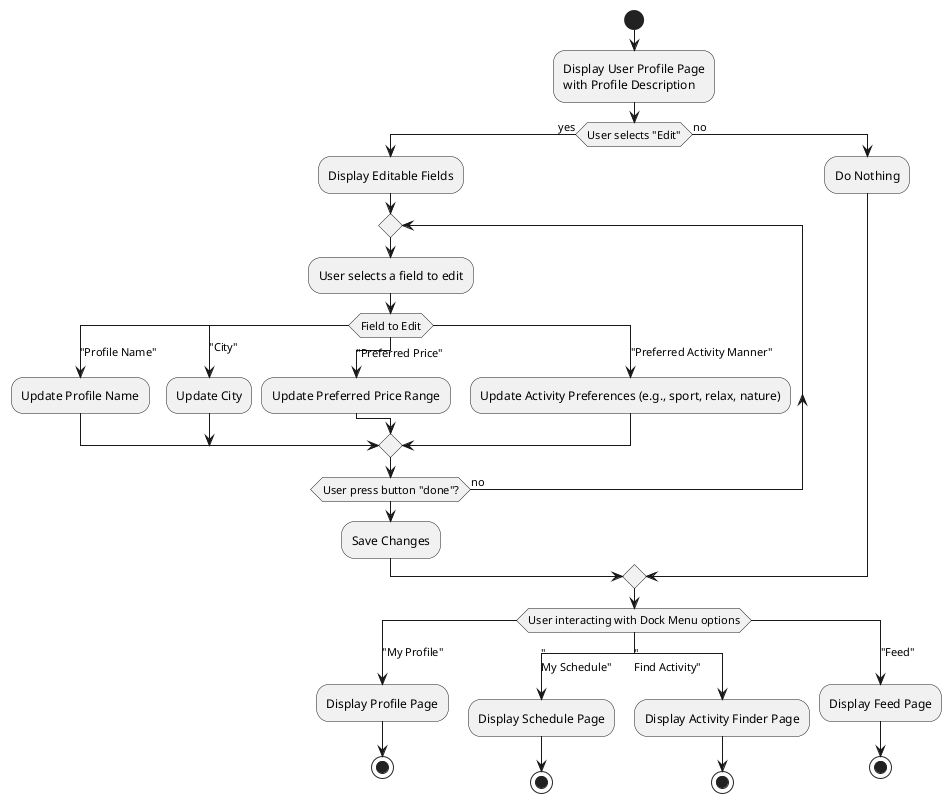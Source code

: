@startuml
start
:Display User Profile Page
with Profile Description;

if (User selects "Edit") then (yes)
  :Display Editable Fields;
  repeat
    :User selects a field to edit;
    switch (Field to Edit)
      case ("Profile Name")
        :Update Profile Name;
      case ("City")
        :Update City;
      case ("Preferred Price")
        :Update Preferred Price Range;
      case ("Preferred Activity Manner")
        :Update Activity Preferences (e.g., sport, relax, nature);
    endswitch
  repeat while (User press button "done"?) is (no)
  :Save Changes;
else (no)
  :Do Nothing;
endif


  switch (User interacting with Dock Menu options)
    case ("My Profile")
      :Display Profile Page;
      stop;
    case ("\nMy Schedule")
      :Display Schedule Page;
      stop;
    case ("\nFind Activity")
      :Display Activity Finder Page;
      stop;
    case ("Feed")
      :Display Feed Page;
      stop;
    endswitch
@enduml
